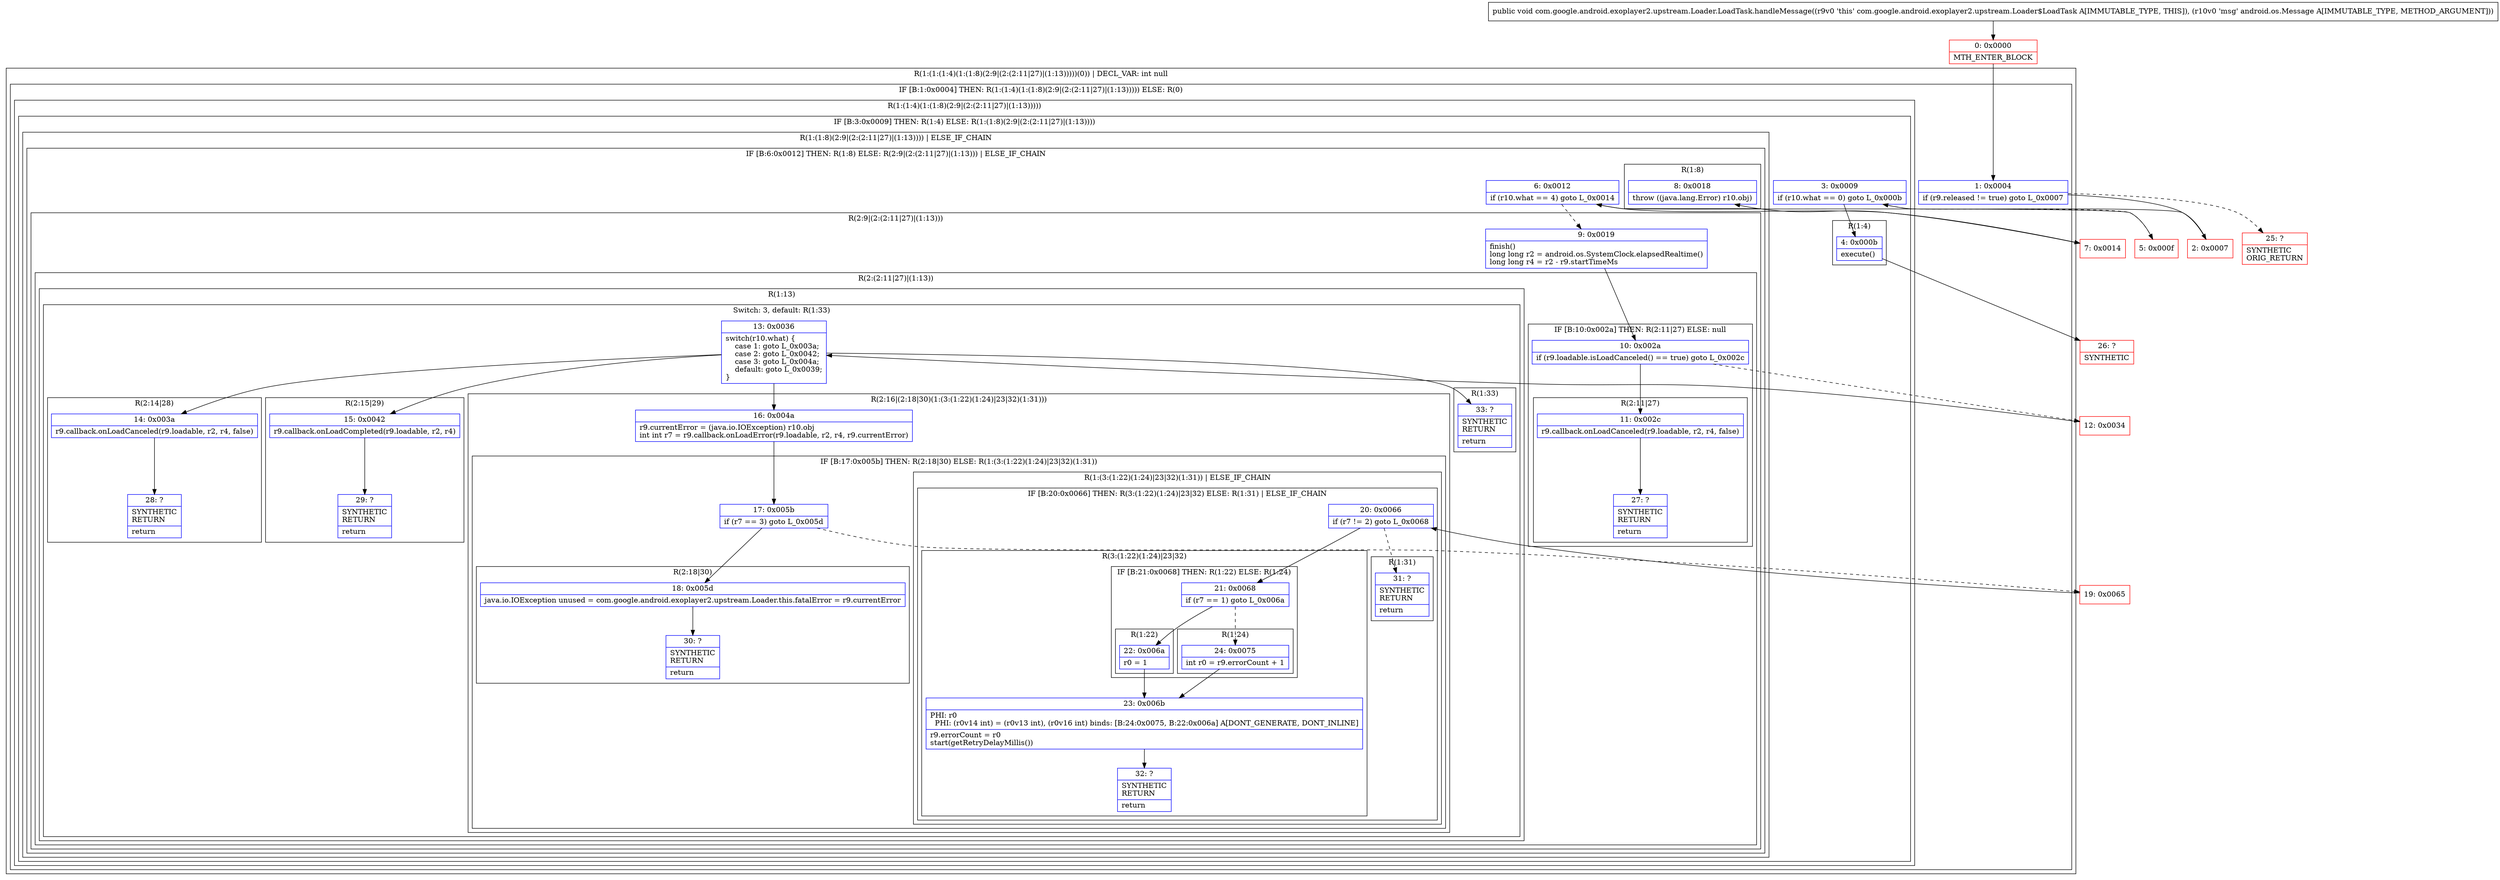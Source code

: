 digraph "CFG forcom.google.android.exoplayer2.upstream.Loader.LoadTask.handleMessage(Landroid\/os\/Message;)V" {
subgraph cluster_Region_977393778 {
label = "R(1:(1:(1:4)(1:(1:8)(2:9|(2:(2:11|27)|(1:13)))))(0)) | DECL_VAR: int null\l";
node [shape=record,color=blue];
subgraph cluster_IfRegion_1452786311 {
label = "IF [B:1:0x0004] THEN: R(1:(1:4)(1:(1:8)(2:9|(2:(2:11|27)|(1:13))))) ELSE: R(0)";
node [shape=record,color=blue];
Node_1 [shape=record,label="{1\:\ 0x0004|if (r9.released != true) goto L_0x0007\l}"];
subgraph cluster_Region_1927796741 {
label = "R(1:(1:4)(1:(1:8)(2:9|(2:(2:11|27)|(1:13)))))";
node [shape=record,color=blue];
subgraph cluster_IfRegion_1034817932 {
label = "IF [B:3:0x0009] THEN: R(1:4) ELSE: R(1:(1:8)(2:9|(2:(2:11|27)|(1:13))))";
node [shape=record,color=blue];
Node_3 [shape=record,label="{3\:\ 0x0009|if (r10.what == 0) goto L_0x000b\l}"];
subgraph cluster_Region_152624131 {
label = "R(1:4)";
node [shape=record,color=blue];
Node_4 [shape=record,label="{4\:\ 0x000b|execute()\l}"];
}
subgraph cluster_Region_1634968669 {
label = "R(1:(1:8)(2:9|(2:(2:11|27)|(1:13)))) | ELSE_IF_CHAIN\l";
node [shape=record,color=blue];
subgraph cluster_IfRegion_756576134 {
label = "IF [B:6:0x0012] THEN: R(1:8) ELSE: R(2:9|(2:(2:11|27)|(1:13))) | ELSE_IF_CHAIN\l";
node [shape=record,color=blue];
Node_6 [shape=record,label="{6\:\ 0x0012|if (r10.what == 4) goto L_0x0014\l}"];
subgraph cluster_Region_1618422232 {
label = "R(1:8)";
node [shape=record,color=blue];
Node_8 [shape=record,label="{8\:\ 0x0018|throw ((java.lang.Error) r10.obj)\l}"];
}
subgraph cluster_Region_11067994 {
label = "R(2:9|(2:(2:11|27)|(1:13)))";
node [shape=record,color=blue];
Node_9 [shape=record,label="{9\:\ 0x0019|finish()\llong long r2 = android.os.SystemClock.elapsedRealtime()\llong long r4 = r2 \- r9.startTimeMs\l}"];
subgraph cluster_Region_792725777 {
label = "R(2:(2:11|27)|(1:13))";
node [shape=record,color=blue];
subgraph cluster_IfRegion_1399656936 {
label = "IF [B:10:0x002a] THEN: R(2:11|27) ELSE: null";
node [shape=record,color=blue];
Node_10 [shape=record,label="{10\:\ 0x002a|if (r9.loadable.isLoadCanceled() == true) goto L_0x002c\l}"];
subgraph cluster_Region_479748313 {
label = "R(2:11|27)";
node [shape=record,color=blue];
Node_11 [shape=record,label="{11\:\ 0x002c|r9.callback.onLoadCanceled(r9.loadable, r2, r4, false)\l}"];
Node_27 [shape=record,label="{27\:\ ?|SYNTHETIC\lRETURN\l|return\l}"];
}
}
subgraph cluster_Region_1030168668 {
label = "R(1:13)";
node [shape=record,color=blue];
subgraph cluster_SwitchRegion_1678243777 {
label = "Switch: 3, default: R(1:33)";
node [shape=record,color=blue];
Node_13 [shape=record,label="{13\:\ 0x0036|switch(r10.what) \{\l    case 1: goto L_0x003a;\l    case 2: goto L_0x0042;\l    case 3: goto L_0x004a;\l    default: goto L_0x0039;\l\}\l}"];
subgraph cluster_Region_1303291223 {
label = "R(2:14|28)";
node [shape=record,color=blue];
Node_14 [shape=record,label="{14\:\ 0x003a|r9.callback.onLoadCanceled(r9.loadable, r2, r4, false)\l}"];
Node_28 [shape=record,label="{28\:\ ?|SYNTHETIC\lRETURN\l|return\l}"];
}
subgraph cluster_Region_757007570 {
label = "R(2:15|29)";
node [shape=record,color=blue];
Node_15 [shape=record,label="{15\:\ 0x0042|r9.callback.onLoadCompleted(r9.loadable, r2, r4)\l}"];
Node_29 [shape=record,label="{29\:\ ?|SYNTHETIC\lRETURN\l|return\l}"];
}
subgraph cluster_Region_1793235225 {
label = "R(2:16|(2:18|30)(1:(3:(1:22)(1:24)|23|32)(1:31)))";
node [shape=record,color=blue];
Node_16 [shape=record,label="{16\:\ 0x004a|r9.currentError = (java.io.IOException) r10.obj\lint int r7 = r9.callback.onLoadError(r9.loadable, r2, r4, r9.currentError)\l}"];
subgraph cluster_IfRegion_891531828 {
label = "IF [B:17:0x005b] THEN: R(2:18|30) ELSE: R(1:(3:(1:22)(1:24)|23|32)(1:31))";
node [shape=record,color=blue];
Node_17 [shape=record,label="{17\:\ 0x005b|if (r7 == 3) goto L_0x005d\l}"];
subgraph cluster_Region_1260417745 {
label = "R(2:18|30)";
node [shape=record,color=blue];
Node_18 [shape=record,label="{18\:\ 0x005d|java.io.IOException unused = com.google.android.exoplayer2.upstream.Loader.this.fatalError = r9.currentError\l}"];
Node_30 [shape=record,label="{30\:\ ?|SYNTHETIC\lRETURN\l|return\l}"];
}
subgraph cluster_Region_1895417868 {
label = "R(1:(3:(1:22)(1:24)|23|32)(1:31)) | ELSE_IF_CHAIN\l";
node [shape=record,color=blue];
subgraph cluster_IfRegion_220151258 {
label = "IF [B:20:0x0066] THEN: R(3:(1:22)(1:24)|23|32) ELSE: R(1:31) | ELSE_IF_CHAIN\l";
node [shape=record,color=blue];
Node_20 [shape=record,label="{20\:\ 0x0066|if (r7 != 2) goto L_0x0068\l}"];
subgraph cluster_Region_1956144015 {
label = "R(3:(1:22)(1:24)|23|32)";
node [shape=record,color=blue];
subgraph cluster_IfRegion_1483968831 {
label = "IF [B:21:0x0068] THEN: R(1:22) ELSE: R(1:24)";
node [shape=record,color=blue];
Node_21 [shape=record,label="{21\:\ 0x0068|if (r7 == 1) goto L_0x006a\l}"];
subgraph cluster_Region_247289227 {
label = "R(1:22)";
node [shape=record,color=blue];
Node_22 [shape=record,label="{22\:\ 0x006a|r0 = 1\l}"];
}
subgraph cluster_Region_648536441 {
label = "R(1:24)";
node [shape=record,color=blue];
Node_24 [shape=record,label="{24\:\ 0x0075|int r0 = r9.errorCount + 1\l}"];
}
}
Node_23 [shape=record,label="{23\:\ 0x006b|PHI: r0 \l  PHI: (r0v14 int) = (r0v13 int), (r0v16 int) binds: [B:24:0x0075, B:22:0x006a] A[DONT_GENERATE, DONT_INLINE]\l|r9.errorCount = r0\lstart(getRetryDelayMillis())\l}"];
Node_32 [shape=record,label="{32\:\ ?|SYNTHETIC\lRETURN\l|return\l}"];
}
subgraph cluster_Region_796535586 {
label = "R(1:31)";
node [shape=record,color=blue];
Node_31 [shape=record,label="{31\:\ ?|SYNTHETIC\lRETURN\l|return\l}"];
}
}
}
}
}
subgraph cluster_Region_1736729318 {
label = "R(1:33)";
node [shape=record,color=blue];
Node_33 [shape=record,label="{33\:\ ?|SYNTHETIC\lRETURN\l|return\l}"];
}
}
}
}
}
}
}
}
}
subgraph cluster_Region_1501790130 {
label = "R(0)";
node [shape=record,color=blue];
}
}
}
Node_0 [shape=record,color=red,label="{0\:\ 0x0000|MTH_ENTER_BLOCK\l}"];
Node_2 [shape=record,color=red,label="{2\:\ 0x0007}"];
Node_5 [shape=record,color=red,label="{5\:\ 0x000f}"];
Node_7 [shape=record,color=red,label="{7\:\ 0x0014}"];
Node_12 [shape=record,color=red,label="{12\:\ 0x0034}"];
Node_19 [shape=record,color=red,label="{19\:\ 0x0065}"];
Node_25 [shape=record,color=red,label="{25\:\ ?|SYNTHETIC\lORIG_RETURN\l}"];
Node_26 [shape=record,color=red,label="{26\:\ ?|SYNTHETIC\l}"];
MethodNode[shape=record,label="{public void com.google.android.exoplayer2.upstream.Loader.LoadTask.handleMessage((r9v0 'this' com.google.android.exoplayer2.upstream.Loader$LoadTask A[IMMUTABLE_TYPE, THIS]), (r10v0 'msg' android.os.Message A[IMMUTABLE_TYPE, METHOD_ARGUMENT])) }"];
MethodNode -> Node_0;
Node_1 -> Node_2;
Node_1 -> Node_25[style=dashed];
Node_3 -> Node_4;
Node_3 -> Node_5[style=dashed];
Node_4 -> Node_26;
Node_6 -> Node_7;
Node_6 -> Node_9[style=dashed];
Node_9 -> Node_10;
Node_10 -> Node_11;
Node_10 -> Node_12[style=dashed];
Node_11 -> Node_27;
Node_13 -> Node_14;
Node_13 -> Node_15;
Node_13 -> Node_16;
Node_13 -> Node_33;
Node_14 -> Node_28;
Node_15 -> Node_29;
Node_16 -> Node_17;
Node_17 -> Node_18;
Node_17 -> Node_19[style=dashed];
Node_18 -> Node_30;
Node_20 -> Node_21;
Node_20 -> Node_31[style=dashed];
Node_21 -> Node_22;
Node_21 -> Node_24[style=dashed];
Node_22 -> Node_23;
Node_24 -> Node_23;
Node_23 -> Node_32;
Node_0 -> Node_1;
Node_2 -> Node_3;
Node_5 -> Node_6;
Node_7 -> Node_8;
Node_12 -> Node_13;
Node_19 -> Node_20;
}


